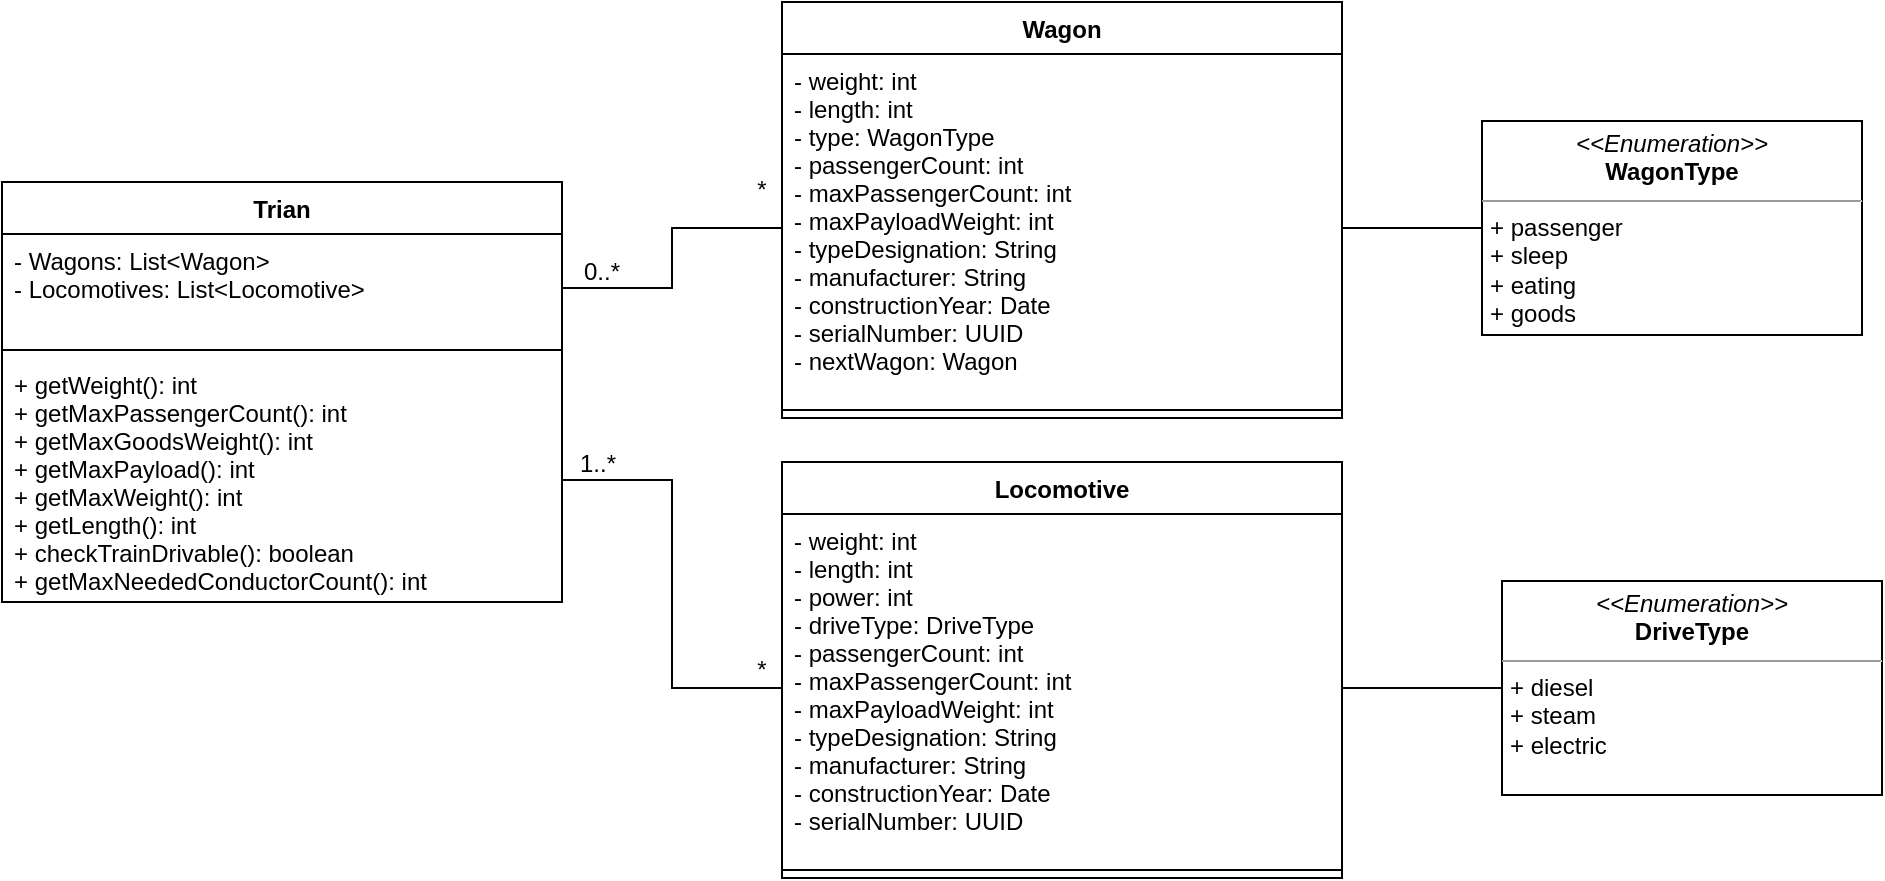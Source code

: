 <mxfile version="20.8.16" type="device"><diagram name="Seite-1" id="Z6PPwoSIWZABhfiH3z1C"><mxGraphModel dx="387" dy="280" grid="1" gridSize="10" guides="1" tooltips="1" connect="1" arrows="1" fold="1" page="1" pageScale="1" pageWidth="1169" pageHeight="827" math="0" shadow="0"><root><mxCell id="0"/><mxCell id="1" parent="0"/><mxCell id="g7KCq-MXC724eAQBGxJO-1" value="Trian" style="swimlane;fontStyle=1;align=center;verticalAlign=top;childLayout=stackLayout;horizontal=1;startSize=26;horizontalStack=0;resizeParent=1;resizeParentMax=0;resizeLast=0;collapsible=1;marginBottom=0;" vertex="1" parent="1"><mxGeometry x="160" y="140" width="280" height="210" as="geometry"/></mxCell><mxCell id="g7KCq-MXC724eAQBGxJO-2" value="- Wagons: List&lt;Wagon&gt;&#10;- Locomotives: List&lt;Locomotive&gt;" style="text;strokeColor=none;fillColor=none;align=left;verticalAlign=top;spacingLeft=4;spacingRight=4;overflow=hidden;rotatable=0;points=[[0,0.5],[1,0.5]];portConstraint=eastwest;" vertex="1" parent="g7KCq-MXC724eAQBGxJO-1"><mxGeometry y="26" width="280" height="54" as="geometry"/></mxCell><mxCell id="g7KCq-MXC724eAQBGxJO-3" value="" style="line;strokeWidth=1;fillColor=none;align=left;verticalAlign=middle;spacingTop=-1;spacingLeft=3;spacingRight=3;rotatable=0;labelPosition=right;points=[];portConstraint=eastwest;strokeColor=inherit;" vertex="1" parent="g7KCq-MXC724eAQBGxJO-1"><mxGeometry y="80" width="280" height="8" as="geometry"/></mxCell><mxCell id="g7KCq-MXC724eAQBGxJO-4" value="+ getWeight(): int&#10;+ getMaxPassengerCount(): int&#10;+ getMaxGoodsWeight(): int&#10;+ getMaxPayload(): int &#10;+ getMaxWeight(): int&#10;+ getLength(): int&#10;+ checkTrainDrivable(): boolean &#10;+ getMaxNeededConductorCount(): int&#10;" style="text;strokeColor=none;fillColor=none;align=left;verticalAlign=top;spacingLeft=4;spacingRight=4;overflow=hidden;rotatable=0;points=[[0,0.5],[1,0.5]];portConstraint=eastwest;" vertex="1" parent="g7KCq-MXC724eAQBGxJO-1"><mxGeometry y="88" width="280" height="122" as="geometry"/></mxCell><mxCell id="g7KCq-MXC724eAQBGxJO-5" value="Wagon" style="swimlane;fontStyle=1;align=center;verticalAlign=top;childLayout=stackLayout;horizontal=1;startSize=26;horizontalStack=0;resizeParent=1;resizeParentMax=0;resizeLast=0;collapsible=1;marginBottom=0;" vertex="1" parent="1"><mxGeometry x="550" y="50" width="280" height="208" as="geometry"/></mxCell><mxCell id="g7KCq-MXC724eAQBGxJO-6" value="- weight: int&#10;- length: int&#10;- type: WagonType&#10;- passengerCount: int&#10;- maxPassengerCount: int&#10;- maxPayloadWeight: int&#10;- typeDesignation: String&#10;- manufacturer: String&#10;- constructionYear: Date &#10;- serialNumber: UUID&#10;- nextWagon: Wagon&#10;" style="text;strokeColor=none;fillColor=none;align=left;verticalAlign=top;spacingLeft=4;spacingRight=4;overflow=hidden;rotatable=0;points=[[0,0.5],[1,0.5]];portConstraint=eastwest;" vertex="1" parent="g7KCq-MXC724eAQBGxJO-5"><mxGeometry y="26" width="280" height="174" as="geometry"/></mxCell><mxCell id="g7KCq-MXC724eAQBGxJO-7" value="" style="line;strokeWidth=1;fillColor=none;align=left;verticalAlign=middle;spacingTop=-1;spacingLeft=3;spacingRight=3;rotatable=0;labelPosition=right;points=[];portConstraint=eastwest;strokeColor=inherit;" vertex="1" parent="g7KCq-MXC724eAQBGxJO-5"><mxGeometry y="200" width="280" height="8" as="geometry"/></mxCell><mxCell id="g7KCq-MXC724eAQBGxJO-17" value="Locomotive" style="swimlane;fontStyle=1;align=center;verticalAlign=top;childLayout=stackLayout;horizontal=1;startSize=26;horizontalStack=0;resizeParent=1;resizeParentMax=0;resizeLast=0;collapsible=1;marginBottom=0;" vertex="1" parent="1"><mxGeometry x="550" y="280" width="280" height="208" as="geometry"/></mxCell><mxCell id="g7KCq-MXC724eAQBGxJO-18" value="- weight: int&#10;- length: int&#10;- power: int&#10;- driveType: DriveType&#10;- passengerCount: int&#10;- maxPassengerCount: int&#10;- maxPayloadWeight: int&#10;- typeDesignation: String&#10;- manufacturer: String&#10;- constructionYear: Date &#10;- serialNumber: UUID&#10;" style="text;strokeColor=none;fillColor=none;align=left;verticalAlign=top;spacingLeft=4;spacingRight=4;overflow=hidden;rotatable=0;points=[[0,0.5],[1,0.5]];portConstraint=eastwest;" vertex="1" parent="g7KCq-MXC724eAQBGxJO-17"><mxGeometry y="26" width="280" height="174" as="geometry"/></mxCell><mxCell id="g7KCq-MXC724eAQBGxJO-19" value="" style="line;strokeWidth=1;fillColor=none;align=left;verticalAlign=middle;spacingTop=-1;spacingLeft=3;spacingRight=3;rotatable=0;labelPosition=right;points=[];portConstraint=eastwest;strokeColor=inherit;" vertex="1" parent="g7KCq-MXC724eAQBGxJO-17"><mxGeometry y="200" width="280" height="8" as="geometry"/></mxCell><mxCell id="g7KCq-MXC724eAQBGxJO-21" value="&lt;p style=&quot;margin:0px;margin-top:4px;text-align:center;&quot;&gt;&lt;i&gt;&amp;lt;&amp;lt;Enumeration&amp;gt;&amp;gt;&lt;/i&gt;&lt;br&gt;&lt;b&gt;WagonType&lt;/b&gt;&lt;/p&gt;&lt;hr size=&quot;1&quot;&gt;&lt;p style=&quot;margin:0px;margin-left:4px;&quot;&gt;+ passenger&lt;br&gt;+ sleep&lt;br&gt;+ eating&lt;/p&gt;&lt;p style=&quot;margin:0px;margin-left:4px;&quot;&gt;+ goods&lt;/p&gt;&lt;p style=&quot;margin:0px;margin-left:4px;&quot;&gt;&lt;br&gt;&lt;/p&gt;" style="verticalAlign=top;align=left;overflow=fill;fontSize=12;fontFamily=Helvetica;html=1;" vertex="1" parent="1"><mxGeometry x="900" y="109.5" width="190" height="107" as="geometry"/></mxCell><mxCell id="g7KCq-MXC724eAQBGxJO-22" style="edgeStyle=orthogonalEdgeStyle;rounded=0;orthogonalLoop=1;jettySize=auto;html=1;exitX=1;exitY=0.5;exitDx=0;exitDy=0;entryX=0;entryY=0.5;entryDx=0;entryDy=0;endArrow=none;endFill=0;" edge="1" parent="1" source="g7KCq-MXC724eAQBGxJO-6" target="g7KCq-MXC724eAQBGxJO-21"><mxGeometry relative="1" as="geometry"/></mxCell><mxCell id="g7KCq-MXC724eAQBGxJO-23" value="&lt;p style=&quot;margin:0px;margin-top:4px;text-align:center;&quot;&gt;&lt;i&gt;&amp;lt;&amp;lt;Enumeration&amp;gt;&amp;gt;&lt;/i&gt;&lt;br&gt;&lt;b&gt;DriveType&lt;/b&gt;&lt;/p&gt;&lt;hr size=&quot;1&quot;&gt;&lt;p style=&quot;margin:0px;margin-left:4px;&quot;&gt;+ diesel&amp;nbsp;&lt;/p&gt;&lt;p style=&quot;margin:0px;margin-left:4px;&quot;&gt;+ steam&amp;nbsp;&lt;/p&gt;&lt;p style=&quot;margin:0px;margin-left:4px;&quot;&gt;+ electric&lt;/p&gt;&lt;p style=&quot;margin:0px;margin-left:4px;&quot;&gt;&lt;br&gt;&lt;/p&gt;" style="verticalAlign=top;align=left;overflow=fill;fontSize=12;fontFamily=Helvetica;html=1;" vertex="1" parent="1"><mxGeometry x="910" y="339.5" width="190" height="107" as="geometry"/></mxCell><mxCell id="g7KCq-MXC724eAQBGxJO-24" style="edgeStyle=orthogonalEdgeStyle;rounded=0;orthogonalLoop=1;jettySize=auto;html=1;exitX=1;exitY=0.5;exitDx=0;exitDy=0;entryX=0;entryY=0.5;entryDx=0;entryDy=0;endArrow=none;endFill=0;" edge="1" parent="1" source="g7KCq-MXC724eAQBGxJO-18" target="g7KCq-MXC724eAQBGxJO-23"><mxGeometry relative="1" as="geometry"/></mxCell><mxCell id="g7KCq-MXC724eAQBGxJO-25" style="edgeStyle=orthogonalEdgeStyle;rounded=0;orthogonalLoop=1;jettySize=auto;html=1;exitX=0;exitY=0.5;exitDx=0;exitDy=0;entryX=1;entryY=0.5;entryDx=0;entryDy=0;endArrow=none;endFill=0;" edge="1" parent="1" source="g7KCq-MXC724eAQBGxJO-6" target="g7KCq-MXC724eAQBGxJO-2"><mxGeometry relative="1" as="geometry"/></mxCell><mxCell id="g7KCq-MXC724eAQBGxJO-26" style="edgeStyle=orthogonalEdgeStyle;rounded=0;orthogonalLoop=1;jettySize=auto;html=1;exitX=0;exitY=0.5;exitDx=0;exitDy=0;entryX=1;entryY=0.5;entryDx=0;entryDy=0;endArrow=none;endFill=0;" edge="1" parent="1" source="g7KCq-MXC724eAQBGxJO-18" target="g7KCq-MXC724eAQBGxJO-4"><mxGeometry relative="1" as="geometry"/></mxCell><mxCell id="g7KCq-MXC724eAQBGxJO-27" value="*" style="text;html=1;strokeColor=none;fillColor=none;align=center;verticalAlign=middle;whiteSpace=wrap;rounded=0;" vertex="1" parent="1"><mxGeometry x="530" y="379" width="20" height="10" as="geometry"/></mxCell><mxCell id="g7KCq-MXC724eAQBGxJO-28" value="*" style="text;html=1;strokeColor=none;fillColor=none;align=center;verticalAlign=middle;whiteSpace=wrap;rounded=0;" vertex="1" parent="1"><mxGeometry x="530" y="139" width="20" height="10" as="geometry"/></mxCell><mxCell id="g7KCq-MXC724eAQBGxJO-29" value="0..*" style="text;html=1;strokeColor=none;fillColor=none;align=center;verticalAlign=middle;whiteSpace=wrap;rounded=0;" vertex="1" parent="1"><mxGeometry x="450" y="180" width="20" height="10" as="geometry"/></mxCell><mxCell id="g7KCq-MXC724eAQBGxJO-30" value="1..*" style="text;html=1;strokeColor=none;fillColor=none;align=center;verticalAlign=middle;whiteSpace=wrap;rounded=0;" vertex="1" parent="1"><mxGeometry x="448" y="276" width="20" height="10" as="geometry"/></mxCell></root></mxGraphModel></diagram></mxfile>